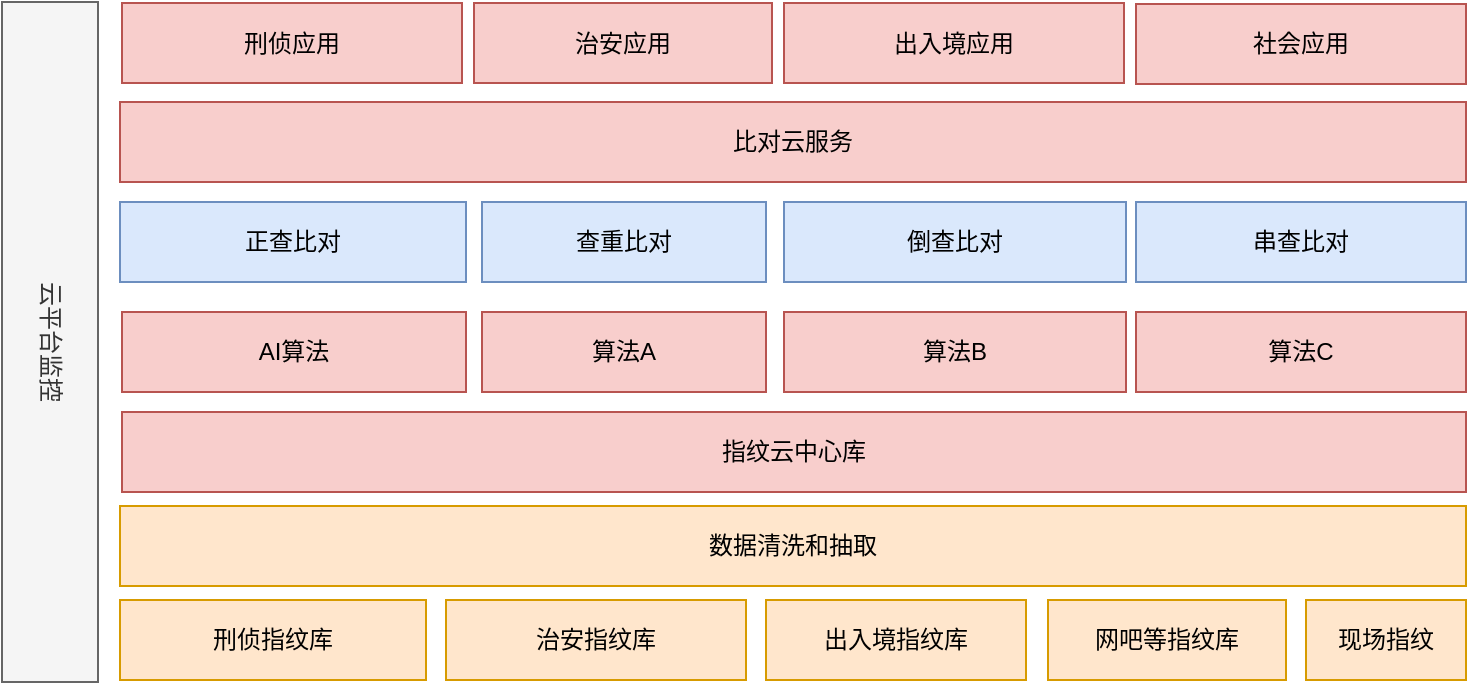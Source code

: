 <mxfile version="10.6.7" type="github"><diagram id="0JF_6vcvVq2uVW6Ly7bd" name="Page-1"><mxGraphModel dx="758" dy="448" grid="1" gridSize="10" guides="1" tooltips="1" connect="1" arrows="1" fold="1" page="1" pageScale="1" pageWidth="1169" pageHeight="1654" math="0" shadow="0"><root><mxCell id="0"/><mxCell id="1" parent="0"/><mxCell id="u5JKlpqk_BJtgDLQV8ew-2" value="刑侦应用&lt;br&gt;" style="rounded=0;whiteSpace=wrap;html=1;fillColor=#f8cecc;strokeColor=#b85450;" parent="1" vertex="1"><mxGeometry x="288" y="580.5" width="170" height="40" as="geometry"/></mxCell><mxCell id="u5JKlpqk_BJtgDLQV8ew-4" value="AI算法" style="rounded=0;whiteSpace=wrap;html=1;fillColor=#f8cecc;strokeColor=#b85450;" parent="1" vertex="1"><mxGeometry x="288" y="735" width="172" height="40" as="geometry"/></mxCell><mxCell id="u5JKlpqk_BJtgDLQV8ew-5" value="指纹云中心库" style="rounded=0;whiteSpace=wrap;html=1;fillColor=#f8cecc;strokeColor=#b85450;" parent="1" vertex="1"><mxGeometry x="288" y="785" width="672" height="40" as="geometry"/></mxCell><mxCell id="u5JKlpqk_BJtgDLQV8ew-6" value="正查比对" style="rounded=0;whiteSpace=wrap;html=1;fillColor=#dae8fc;strokeColor=#6c8ebf;" parent="1" vertex="1"><mxGeometry x="287" y="680" width="173" height="40" as="geometry"/></mxCell><mxCell id="u5JKlpqk_BJtgDLQV8ew-8" value="治安应用" style="rounded=0;whiteSpace=wrap;html=1;fillColor=#f8cecc;strokeColor=#b85450;" parent="1" vertex="1"><mxGeometry x="464" y="580.5" width="149" height="40" as="geometry"/></mxCell><mxCell id="u5JKlpqk_BJtgDLQV8ew-16" value="云平台监控&lt;br&gt;" style="rounded=0;whiteSpace=wrap;html=1;rotation=90;fillColor=#f5f5f5;strokeColor=#666666;fontColor=#333333;" parent="1" vertex="1"><mxGeometry x="82" y="726" width="340" height="48" as="geometry"/></mxCell><mxCell id="F6PAVdrW8Sd14UwHxQ3P-1" value="数据清洗和抽取" style="rounded=0;whiteSpace=wrap;html=1;fillColor=#ffe6cc;strokeColor=#d79b00;" parent="1" vertex="1"><mxGeometry x="287" y="832" width="673" height="40" as="geometry"/></mxCell><mxCell id="F6PAVdrW8Sd14UwHxQ3P-2" value="算法A" style="rounded=0;whiteSpace=wrap;html=1;fillColor=#f8cecc;strokeColor=#b85450;" parent="1" vertex="1"><mxGeometry x="468" y="735" width="142" height="40" as="geometry"/></mxCell><mxCell id="F6PAVdrW8Sd14UwHxQ3P-5" value="算法B" style="rounded=0;whiteSpace=wrap;html=1;fillColor=#f8cecc;strokeColor=#b85450;" parent="1" vertex="1"><mxGeometry x="619" y="735" width="171" height="40" as="geometry"/></mxCell><mxCell id="F6PAVdrW8Sd14UwHxQ3P-7" value="出入境应用" style="rounded=0;whiteSpace=wrap;html=1;fillColor=#f8cecc;strokeColor=#b85450;" parent="1" vertex="1"><mxGeometry x="619" y="580.5" width="170" height="40" as="geometry"/></mxCell><mxCell id="u5JKlpqk_BJtgDLQV8ew-1" value="刑侦指纹库" style="rounded=0;whiteSpace=wrap;html=1;fillColor=#ffe6cc;strokeColor=#d79b00;" parent="1" vertex="1"><mxGeometry x="287" y="879" width="153" height="40" as="geometry"/></mxCell><mxCell id="6z8G4xYgoYw2105jy4mL-1" value="治安指纹库" style="rounded=0;whiteSpace=wrap;html=1;fillColor=#ffe6cc;strokeColor=#d79b00;" parent="1" vertex="1"><mxGeometry x="450" y="879" width="150" height="40" as="geometry"/></mxCell><mxCell id="6z8G4xYgoYw2105jy4mL-2" value="出入境指纹库" style="rounded=0;whiteSpace=wrap;html=1;fillColor=#ffe6cc;strokeColor=#d79b00;" parent="1" vertex="1"><mxGeometry x="610" y="879" width="130" height="40" as="geometry"/></mxCell><mxCell id="6z8G4xYgoYw2105jy4mL-4" value="网吧等指纹库" style="rounded=0;whiteSpace=wrap;html=1;fillColor=#ffe6cc;strokeColor=#d79b00;" parent="1" vertex="1"><mxGeometry x="751" y="879" width="119" height="40" as="geometry"/></mxCell><mxCell id="F6PAVdrW8Sd14UwHxQ3P-9" value="算法C" style="rounded=0;whiteSpace=wrap;html=1;fillColor=#f8cecc;strokeColor=#b85450;" parent="1" vertex="1"><mxGeometry x="795" y="735" width="165" height="40" as="geometry"/></mxCell><mxCell id="JDsC-USO73Mr1CR5BDgQ-1" value="现场指纹" style="rounded=0;whiteSpace=wrap;html=1;fillColor=#ffe6cc;strokeColor=#d79b00;" parent="1" vertex="1"><mxGeometry x="880" y="879" width="80" height="40" as="geometry"/></mxCell><mxCell id="JDsC-USO73Mr1CR5BDgQ-3" value="查重比对" style="rounded=0;whiteSpace=wrap;html=1;fillColor=#dae8fc;strokeColor=#6c8ebf;" parent="1" vertex="1"><mxGeometry x="468" y="680" width="142" height="40" as="geometry"/></mxCell><mxCell id="JDsC-USO73Mr1CR5BDgQ-4" value="倒查比对" style="rounded=0;whiteSpace=wrap;html=1;fillColor=#dae8fc;strokeColor=#6c8ebf;" parent="1" vertex="1"><mxGeometry x="619" y="680" width="171" height="40" as="geometry"/></mxCell><mxCell id="JDsC-USO73Mr1CR5BDgQ-5" value="串查比对" style="rounded=0;whiteSpace=wrap;html=1;fillColor=#dae8fc;strokeColor=#6c8ebf;" parent="1" vertex="1"><mxGeometry x="795" y="680" width="165" height="40" as="geometry"/></mxCell><mxCell id="JDsC-USO73Mr1CR5BDgQ-6" value="比对云服务" style="rounded=0;whiteSpace=wrap;html=1;fillColor=#f8cecc;strokeColor=#b85450;" parent="1" vertex="1"><mxGeometry x="287" y="630" width="673" height="40" as="geometry"/></mxCell><mxCell id="JDsC-USO73Mr1CR5BDgQ-7" value="社会应用" style="rounded=0;whiteSpace=wrap;html=1;fillColor=#f8cecc;strokeColor=#b85450;" parent="1" vertex="1"><mxGeometry x="795" y="581" width="165" height="40" as="geometry"/></mxCell></root></mxGraphModel></diagram><diagram id="OmTZ8DpQ9UB5DvIpH6f9" name="Page-2"><mxGraphModel dx="1125" dy="532" grid="1" gridSize="10" guides="1" tooltips="1" connect="1" arrows="1" fold="1" page="1" pageScale="1" pageWidth="827" pageHeight="1169" math="0" shadow="0"><root><mxCell id="4jBuX9wIQml3wsNUi4NO-0"/><mxCell id="4jBuX9wIQml3wsNUi4NO-1" parent="4jBuX9wIQml3wsNUi4NO-0"/><mxCell id="4jBuX9wIQml3wsNUi4NO-2" value="ECS(Linux)" style="rounded=0;whiteSpace=wrap;html=1;fillColor=#ffe6cc;strokeColor=#d79b00;" vertex="1" parent="4jBuX9wIQml3wsNUi4NO-1"><mxGeometry x="968" y="847.5" width="509" height="40" as="geometry"/></mxCell><mxCell id="4jBuX9wIQml3wsNUi4NO-3" value="任务调度" style="rounded=0;whiteSpace=wrap;html=1;fillColor=#f8cecc;strokeColor=#b85450;" vertex="1" parent="4jBuX9wIQml3wsNUi4NO-1"><mxGeometry x="968" y="698" width="90" height="40" as="geometry"/></mxCell><mxCell id="4jBuX9wIQml3wsNUi4NO-4" value="特征文件(NFS)" style="rounded=0;whiteSpace=wrap;html=1;fillColor=#ffe6cc;strokeColor=#d79b00;" vertex="1" parent="4jBuX9wIQml3wsNUi4NO-1"><mxGeometry x="968" y="797.5" width="510" height="40" as="geometry"/></mxCell><mxCell id="4jBuX9wIQml3wsNUi4NO-5" value="指纹查看" style="rounded=0;whiteSpace=wrap;html=1;fillColor=#e1d5e7;strokeColor=#9673a6;" vertex="1" parent="4jBuX9wIQml3wsNUi4NO-1"><mxGeometry x="392.5" y="672.5" width="240" height="40" as="geometry"/></mxCell><mxCell id="4jBuX9wIQml3wsNUi4NO-6" value="接收任务和发送结果服务" style="rounded=0;whiteSpace=wrap;html=1;fillColor=#dae8fc;strokeColor=#6c8ebf;" vertex="1" parent="4jBuX9wIQml3wsNUi4NO-1"><mxGeometry x="968" y="597.5" width="510" height="40" as="geometry"/></mxCell><mxCell id="4jBuX9wIQml3wsNUi4NO-7" value="阿里云监控&lt;br&gt;&lt;br&gt;" style="rounded=0;whiteSpace=wrap;html=1;rotation=90;fillColor=#f5f5f5;strokeColor=#666666;fontColor=#333333;" vertex="1" parent="4jBuX9wIQml3wsNUi4NO-1"><mxGeometry x="1370" y="718" width="287" height="50" as="geometry"/></mxCell><mxCell id="4jBuX9wIQml3wsNUi4NO-8" value="指纹编辑" style="rounded=0;whiteSpace=wrap;html=1;fillColor=#e1d5e7;strokeColor=#9673a6;" vertex="1" parent="4jBuX9wIQml3wsNUi4NO-1"><mxGeometry x="222" y="622.5" width="160" height="40" as="geometry"/></mxCell><mxCell id="4jBuX9wIQml3wsNUi4NO-9" value="比对认定" style="rounded=0;whiteSpace=wrap;html=1;fillColor=#e1d5e7;strokeColor=#9673a6;" vertex="1" parent="4jBuX9wIQml3wsNUi4NO-1"><mxGeometry x="390" y="623" width="242" height="40" as="geometry"/></mxCell><mxCell id="4jBuX9wIQml3wsNUi4NO-10" value="用户管理&lt;br&gt;" style="rounded=0;whiteSpace=wrap;html=1;fillColor=#e1d5e7;strokeColor=#9673a6;" vertex="1" parent="4jBuX9wIQml3wsNUi4NO-1"><mxGeometry x="222.5" y="672.5" width="160" height="40" as="geometry"/></mxCell><mxCell id="4jBuX9wIQml3wsNUi4NO-11" value="特征文件cache(Alluxio)" style="rounded=0;whiteSpace=wrap;html=1;fillColor=#ffe6cc;strokeColor=#d79b00;" vertex="1" parent="4jBuX9wIQml3wsNUi4NO-1"><mxGeometry x="1228" y="747.5" width="250" height="40" as="geometry"/></mxCell><mxCell id="4jBuX9wIQml3wsNUi4NO-12" value="结构化数据存储PPAS" style="shape=cylinder;whiteSpace=wrap;html=1;boundedLbl=1;backgroundOutline=1;fillColor=#ffe6cc;strokeColor=#d79b00;" vertex="1" parent="4jBuX9wIQml3wsNUi4NO-1"><mxGeometry x="220" y="770" width="246" height="40" as="geometry"/></mxCell><mxCell id="4jBuX9wIQml3wsNUi4NO-13" value="OSS存储" style="rounded=0;whiteSpace=wrap;html=1;fillColor=#ffe6cc;strokeColor=#d79b00;" vertex="1" parent="4jBuX9wIQml3wsNUi4NO-1"><mxGeometry x="474" y="773" width="157" height="40" as="geometry"/></mxCell><mxCell id="4jBuX9wIQml3wsNUi4NO-14" value="分析数据库(H8)" style="rounded=0;whiteSpace=wrap;html=1;fillColor=#ffe6cc;strokeColor=#d79b00;" vertex="1" parent="4jBuX9wIQml3wsNUi4NO-1"><mxGeometry x="968" y="747.5" width="250" height="40" as="geometry"/></mxCell><mxCell id="4jBuX9wIQml3wsNUi4NO-15" value="专题库（数据仓库，数据抽取得到）" style="rounded=0;whiteSpace=wrap;html=1;fillColor=#ffe6cc;strokeColor=#d79b00;" vertex="1" parent="4jBuX9wIQml3wsNUi4NO-1"><mxGeometry x="221" y="720.5" width="250" height="40" as="geometry"/></mxCell><mxCell id="4jBuX9wIQml3wsNUi4NO-16" value="数据队列(MongoDB)" style="rounded=0;whiteSpace=wrap;html=1;fillColor=#f8cecc;strokeColor=#b85450;" vertex="1" parent="4jBuX9wIQml3wsNUi4NO-1"><mxGeometry x="1075" y="697.5" width="90" height="40" as="geometry"/></mxCell><mxCell id="4jBuX9wIQml3wsNUi4NO-17" value="远程过程调用" style="rounded=0;whiteSpace=wrap;html=1;fillColor=#f8cecc;strokeColor=#b85450;" vertex="1" parent="4jBuX9wIQml3wsNUi4NO-1"><mxGeometry x="1180" y="697.5" width="90" height="40" as="geometry"/></mxCell><mxCell id="4jBuX9wIQml3wsNUi4NO-18" value="比对算法" style="rounded=0;whiteSpace=wrap;html=1;fillColor=#f8cecc;strokeColor=#b85450;" vertex="1" parent="4jBuX9wIQml3wsNUi4NO-1"><mxGeometry x="1286" y="697.5" width="90" height="40" as="geometry"/></mxCell><mxCell id="4jBuX9wIQml3wsNUi4NO-19" value="正查服务" style="rounded=0;whiteSpace=wrap;html=1;fillColor=#f8cecc;strokeColor=#b85450;" vertex="1" parent="4jBuX9wIQml3wsNUi4NO-1"><mxGeometry x="968" y="648" width="90" height="40" as="geometry"/></mxCell><mxCell id="4jBuX9wIQml3wsNUi4NO-20" value="查重服务" style="rounded=0;whiteSpace=wrap;html=1;fillColor=#f8cecc;strokeColor=#b85450;aspect=fixed;" vertex="1" parent="4jBuX9wIQml3wsNUi4NO-1"><mxGeometry x="1074" y="647.5" width="90" height="40" as="geometry"/></mxCell><mxCell id="4jBuX9wIQml3wsNUi4NO-21" value="倒查服务" style="rounded=0;whiteSpace=wrap;html=1;fillColor=#f8cecc;strokeColor=#b85450;" vertex="1" parent="4jBuX9wIQml3wsNUi4NO-1"><mxGeometry x="1180" y="647.5" width="90" height="40" as="geometry"/></mxCell><mxCell id="4jBuX9wIQml3wsNUi4NO-22" value="串查服务" style="rounded=0;whiteSpace=wrap;html=1;fillColor=#f8cecc;strokeColor=#b85450;aspect=fixed;" vertex="1" parent="4jBuX9wIQml3wsNUi4NO-1"><mxGeometry x="1286" y="647.5" width="90" height="40" as="geometry"/></mxCell><mxCell id="4jBuX9wIQml3wsNUi4NO-23" value="发查询和收结果服务" style="rounded=0;whiteSpace=wrap;html=1;fillColor=#e1d5e7;strokeColor=#9673a6;" vertex="1" parent="4jBuX9wIQml3wsNUi4NO-1"><mxGeometry x="223" y="574" width="409" height="40" as="geometry"/></mxCell><mxCell id="4jBuX9wIQml3wsNUi4NO-25" value="二代证指纹(文件)" style="rounded=0;whiteSpace=wrap;html=1;fillColor=#ffe6cc;strokeColor=#d79b00;" vertex="1" parent="4jBuX9wIQml3wsNUi4NO-1"><mxGeometry x="220" y="872.5" width="102" height="40" as="geometry"/></mxCell><mxCell id="4jBuX9wIQml3wsNUi4NO-26" value="护照指纹" style="rounded=0;whiteSpace=wrap;html=1;fillColor=#ffe6cc;strokeColor=#d79b00;" vertex="1" parent="4jBuX9wIQml3wsNUi4NO-1"><mxGeometry x="329" y="872.5" width="92" height="40" as="geometry"/></mxCell><mxCell id="4jBuX9wIQml3wsNUi4NO-27" value="犯罪人员指纹" style="rounded=0;whiteSpace=wrap;html=1;fillColor=#ffe6cc;strokeColor=#d79b00;" vertex="1" parent="4jBuX9wIQml3wsNUi4NO-1"><mxGeometry x="431.5" y="872.5" width="102" height="40" as="geometry"/></mxCell><mxCell id="4jBuX9wIQml3wsNUi4NO-28" value="现场指纹" style="rounded=0;whiteSpace=wrap;html=1;fillColor=#ffe6cc;strokeColor=#d79b00;" vertex="1" parent="4jBuX9wIQml3wsNUi4NO-1"><mxGeometry x="540.5" y="872.5" width="92" height="40" as="geometry"/></mxCell><mxCell id="4jBuX9wIQml3wsNUi4NO-29" value="数据清洗和入库" style="rounded=0;whiteSpace=wrap;html=1;fillColor=#e1d5e7;strokeColor=#9673a6;" vertex="1" parent="4jBuX9wIQml3wsNUi4NO-1"><mxGeometry x="220" y="823.5" width="410" height="40" as="geometry"/></mxCell><mxCell id="4jBuX9wIQml3wsNUi4NO-30" value="指纹算法专有特征库" style="rounded=0;whiteSpace=wrap;html=1;fillColor=#ffe6cc;strokeColor=#d79b00;" vertex="1" parent="4jBuX9wIQml3wsNUi4NO-1"><mxGeometry x="477" y="720.5" width="155" height="40" as="geometry"/></mxCell><mxCell id="lHXPfTh80H9E5JKo_zr6-4" value="任务请求" style="endArrow=classic;html=1;entryX=0;entryY=0.5;entryDx=0;entryDy=0;" edge="1" parent="4jBuX9wIQml3wsNUi4NO-1" target="4jBuX9wIQml3wsNUi4NO-23"><mxGeometry width="50" height="50" relative="1" as="geometry"><mxPoint x="110" y="594" as="sourcePoint"/><mxPoint x="220" y="570" as="targetPoint"/></mxGeometry></mxCell><mxCell id="lHXPfTh80H9E5JKo_zr6-5" value="提特征服务" style="rounded=0;whiteSpace=wrap;html=1;fillColor=#f8cecc;strokeColor=#b85450;aspect=fixed;" vertex="1" parent="4jBuX9wIQml3wsNUi4NO-1"><mxGeometry x="1388" y="647.5" width="90" height="40" as="geometry"/></mxCell><mxCell id="lHXPfTh80H9E5JKo_zr6-6" value="提特征算法" style="rounded=0;whiteSpace=wrap;html=1;fillColor=#f8cecc;strokeColor=#b85450;" vertex="1" parent="4jBuX9wIQml3wsNUi4NO-1"><mxGeometry x="1388" y="697.5" width="90" height="40" as="geometry"/></mxCell><mxCell id="wxzOU9R2AsddY2CD6a7b-0" value="阿里云监控&lt;br&gt;&lt;br&gt;" style="rounded=0;whiteSpace=wrap;html=1;rotation=90;fillColor=#f5f5f5;strokeColor=#666666;fontColor=#333333;" vertex="1" parent="4jBuX9wIQml3wsNUi4NO-1"><mxGeometry x="501" y="718" width="340" height="50" as="geometry"/></mxCell></root></mxGraphModel></diagram></mxfile>